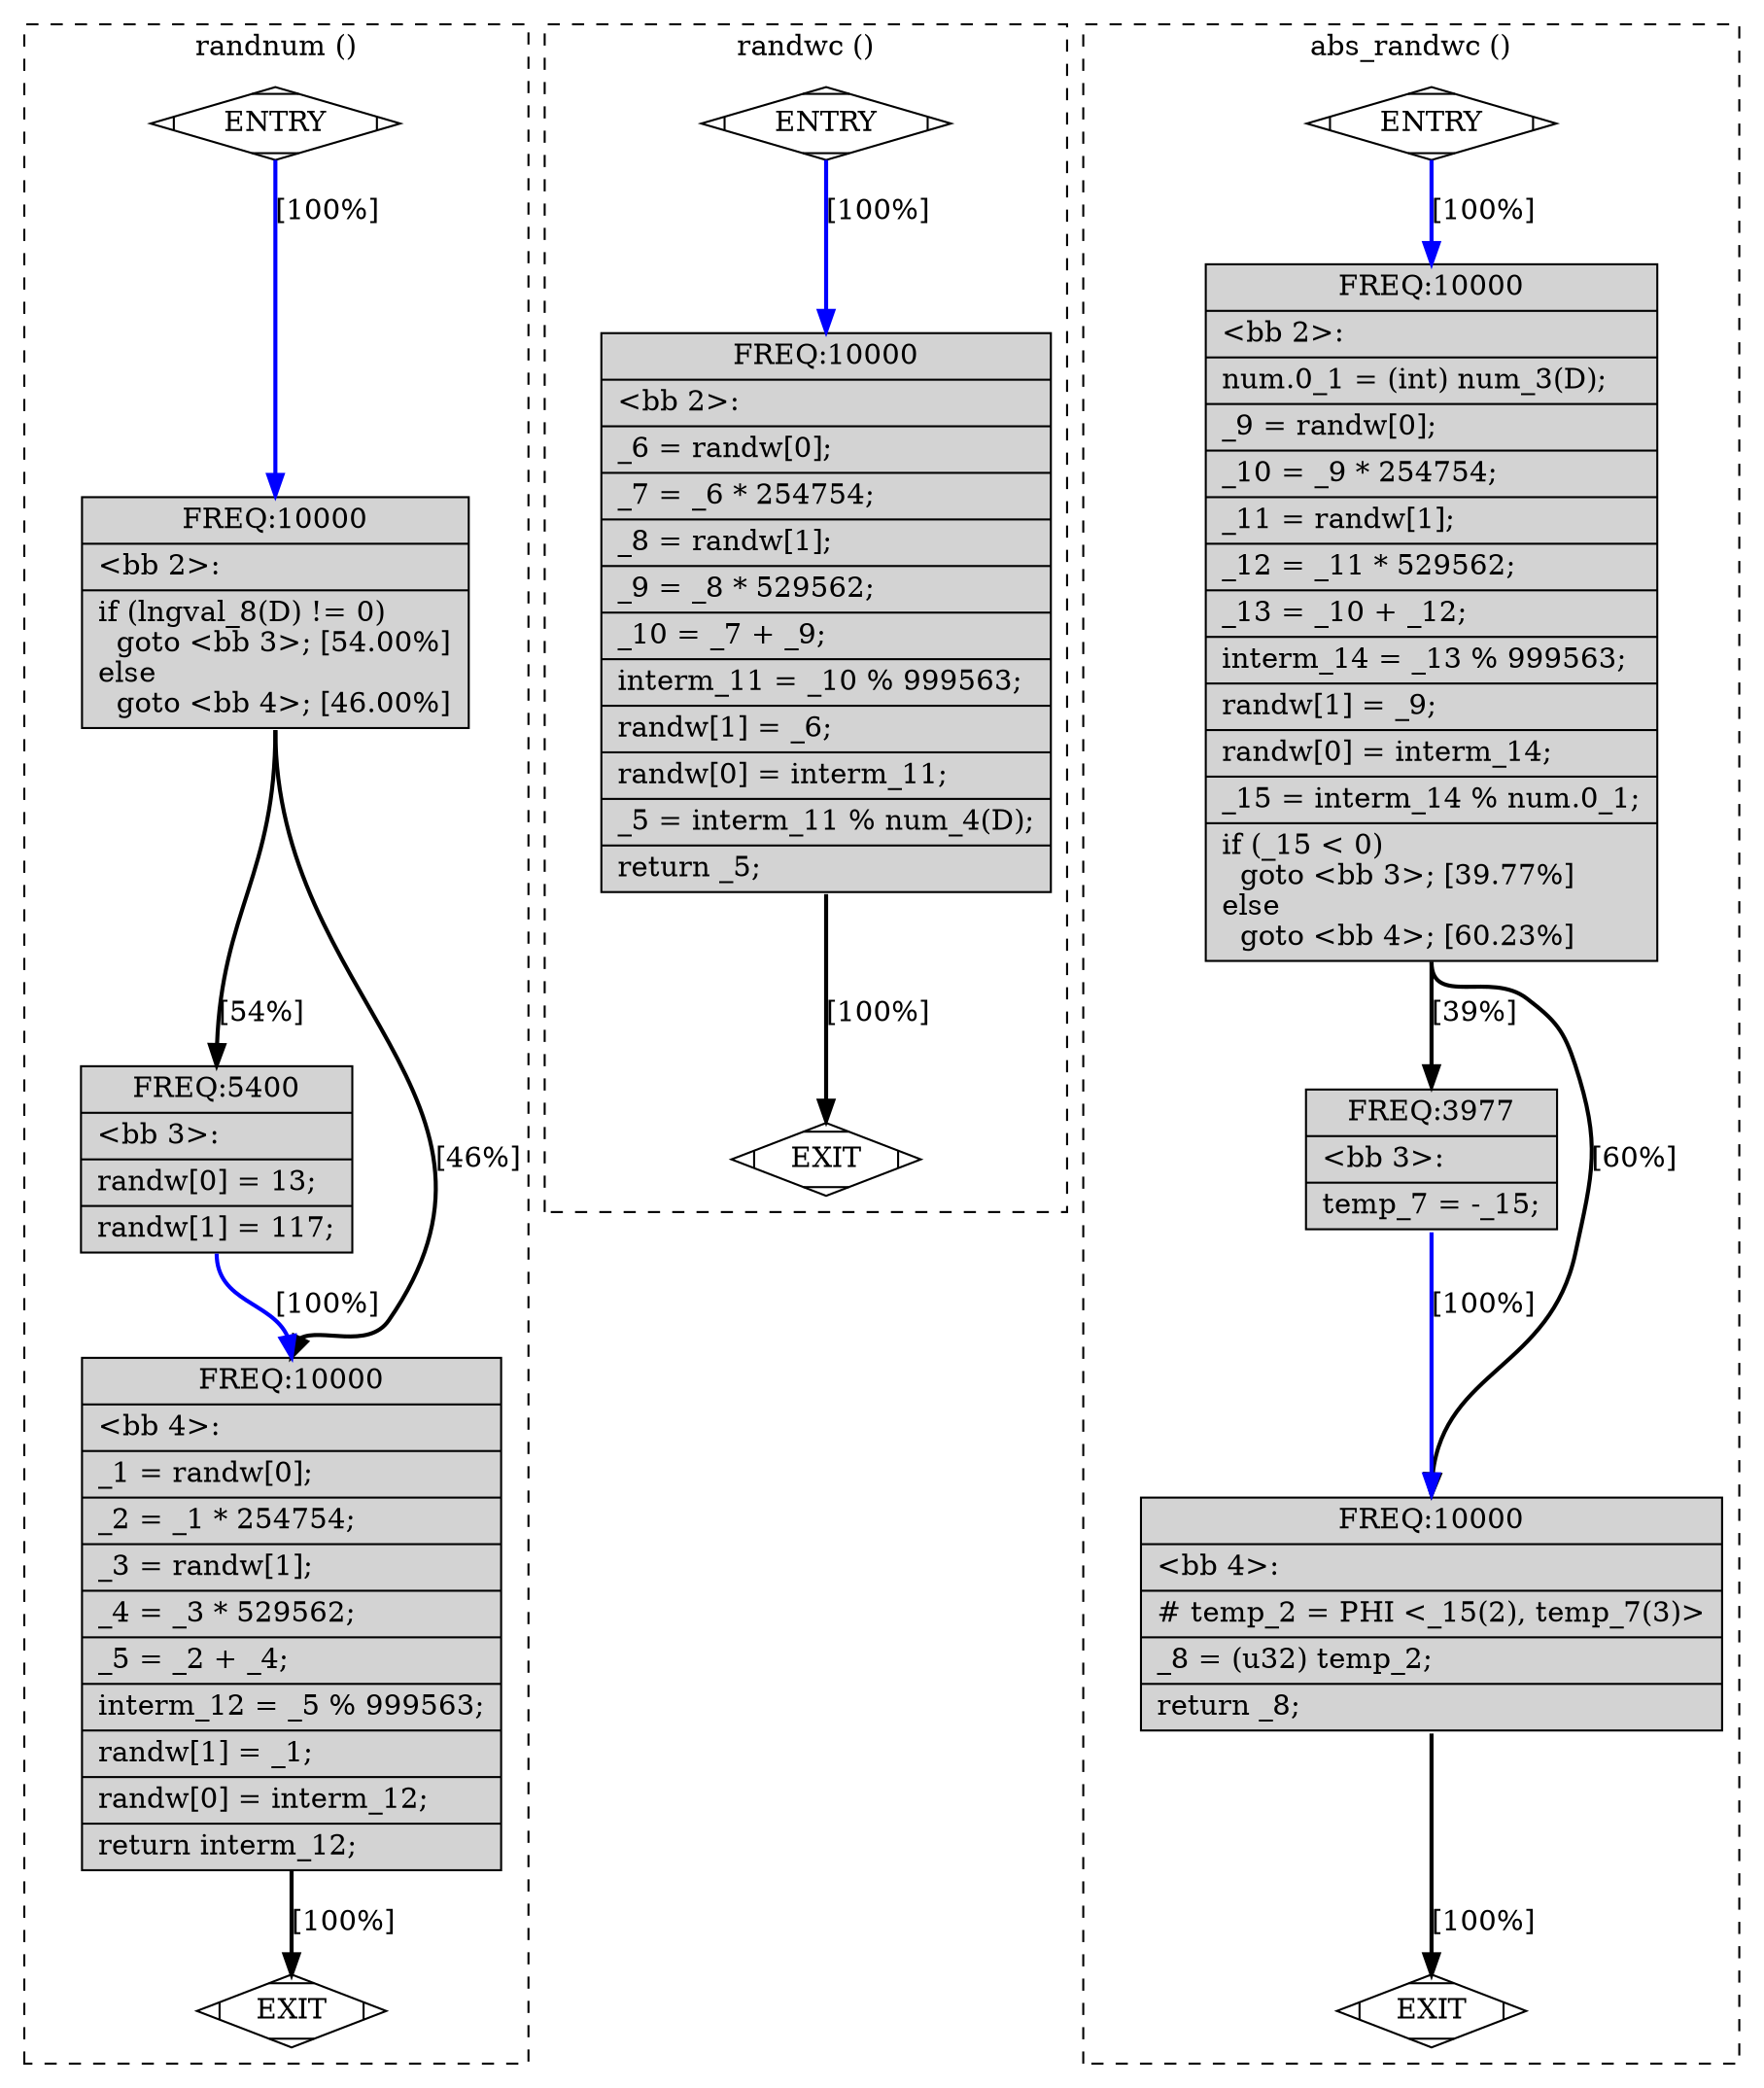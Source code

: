 digraph "misc.c.046t.profile_estimate" {
overlap=false;
subgraph "cluster_randnum" {
	style="dashed";
	color="black";
	label="randnum ()";
	fn_25_basic_block_0 [shape=Mdiamond,style=filled,fillcolor=white,label="ENTRY"];

	fn_25_basic_block_1 [shape=Mdiamond,style=filled,fillcolor=white,label="EXIT"];

	fn_25_basic_block_2 [shape=record,style=filled,fillcolor=lightgrey,label="{ FREQ:10000 |\<bb\ 2\>:\l\
|if\ (lngval_8(D)\ !=\ 0)\l\
\ \ goto\ \<bb\ 3\>;\ [54.00%]\l\
else\l\
\ \ goto\ \<bb\ 4\>;\ [46.00%]\l\
}"];

	fn_25_basic_block_3 [shape=record,style=filled,fillcolor=lightgrey,label="{ FREQ:5400 |\<bb\ 3\>:\l\
|randw[0]\ =\ 13;\l\
|randw[1]\ =\ 117;\l\
}"];

	fn_25_basic_block_4 [shape=record,style=filled,fillcolor=lightgrey,label="{ FREQ:10000 |\<bb\ 4\>:\l\
|_1\ =\ randw[0];\l\
|_2\ =\ _1\ *\ 254754;\l\
|_3\ =\ randw[1];\l\
|_4\ =\ _3\ *\ 529562;\l\
|_5\ =\ _2\ +\ _4;\l\
|interm_12\ =\ _5\ %\ 999563;\l\
|randw[1]\ =\ _1;\l\
|randw[0]\ =\ interm_12;\l\
|return\ interm_12;\l\
}"];

	fn_25_basic_block_0:s -> fn_25_basic_block_2:n [style="solid,bold",color=blue,weight=100,constraint=true, label="[100%]"];
	fn_25_basic_block_2:s -> fn_25_basic_block_3:n [style="solid,bold",color=black,weight=10,constraint=true, label="[54%]"];
	fn_25_basic_block_2:s -> fn_25_basic_block_4:n [style="solid,bold",color=black,weight=10,constraint=true, label="[46%]"];
	fn_25_basic_block_3:s -> fn_25_basic_block_4:n [style="solid,bold",color=blue,weight=100,constraint=true, label="[100%]"];
	fn_25_basic_block_4:s -> fn_25_basic_block_1:n [style="solid,bold",color=black,weight=10,constraint=true, label="[100%]"];
	fn_25_basic_block_0:s -> fn_25_basic_block_1:n [style="invis",constraint=true];
}
subgraph "cluster_randwc" {
	style="dashed";
	color="black";
	label="randwc ()";
	fn_23_basic_block_0 [shape=Mdiamond,style=filled,fillcolor=white,label="ENTRY"];

	fn_23_basic_block_1 [shape=Mdiamond,style=filled,fillcolor=white,label="EXIT"];

	fn_23_basic_block_2 [shape=record,style=filled,fillcolor=lightgrey,label="{ FREQ:10000 |\<bb\ 2\>:\l\
|_6\ =\ randw[0];\l\
|_7\ =\ _6\ *\ 254754;\l\
|_8\ =\ randw[1];\l\
|_9\ =\ _8\ *\ 529562;\l\
|_10\ =\ _7\ +\ _9;\l\
|interm_11\ =\ _10\ %\ 999563;\l\
|randw[1]\ =\ _6;\l\
|randw[0]\ =\ interm_11;\l\
|_5\ =\ interm_11\ %\ num_4(D);\l\
|return\ _5;\l\
}"];

	fn_23_basic_block_0:s -> fn_23_basic_block_2:n [style="solid,bold",color=blue,weight=100,constraint=true, label="[100%]"];
	fn_23_basic_block_2:s -> fn_23_basic_block_1:n [style="solid,bold",color=black,weight=10,constraint=true, label="[100%]"];
	fn_23_basic_block_0:s -> fn_23_basic_block_1:n [style="invis",constraint=true];
}
subgraph "cluster_abs_randwc" {
	style="dashed";
	color="black";
	label="abs_randwc ()";
	fn_24_basic_block_0 [shape=Mdiamond,style=filled,fillcolor=white,label="ENTRY"];

	fn_24_basic_block_1 [shape=Mdiamond,style=filled,fillcolor=white,label="EXIT"];

	fn_24_basic_block_2 [shape=record,style=filled,fillcolor=lightgrey,label="{ FREQ:10000 |\<bb\ 2\>:\l\
|num.0_1\ =\ (int)\ num_3(D);\l\
|_9\ =\ randw[0];\l\
|_10\ =\ _9\ *\ 254754;\l\
|_11\ =\ randw[1];\l\
|_12\ =\ _11\ *\ 529562;\l\
|_13\ =\ _10\ +\ _12;\l\
|interm_14\ =\ _13\ %\ 999563;\l\
|randw[1]\ =\ _9;\l\
|randw[0]\ =\ interm_14;\l\
|_15\ =\ interm_14\ %\ num.0_1;\l\
|if\ (_15\ \<\ 0)\l\
\ \ goto\ \<bb\ 3\>;\ [39.77%]\l\
else\l\
\ \ goto\ \<bb\ 4\>;\ [60.23%]\l\
}"];

	fn_24_basic_block_3 [shape=record,style=filled,fillcolor=lightgrey,label="{ FREQ:3977 |\<bb\ 3\>:\l\
|temp_7\ =\ -_15;\l\
}"];

	fn_24_basic_block_4 [shape=record,style=filled,fillcolor=lightgrey,label="{ FREQ:10000 |\<bb\ 4\>:\l\
|#\ temp_2\ =\ PHI\ \<_15(2),\ temp_7(3)\>\l\
|_8\ =\ (u32)\ temp_2;\l\
|return\ _8;\l\
}"];

	fn_24_basic_block_0:s -> fn_24_basic_block_2:n [style="solid,bold",color=blue,weight=100,constraint=true, label="[100%]"];
	fn_24_basic_block_2:s -> fn_24_basic_block_3:n [style="solid,bold",color=black,weight=10,constraint=true, label="[39%]"];
	fn_24_basic_block_2:s -> fn_24_basic_block_4:n [style="solid,bold",color=black,weight=10,constraint=true, label="[60%]"];
	fn_24_basic_block_3:s -> fn_24_basic_block_4:n [style="solid,bold",color=blue,weight=100,constraint=true, label="[100%]"];
	fn_24_basic_block_4:s -> fn_24_basic_block_1:n [style="solid,bold",color=black,weight=10,constraint=true, label="[100%]"];
	fn_24_basic_block_0:s -> fn_24_basic_block_1:n [style="invis",constraint=true];
}
}
